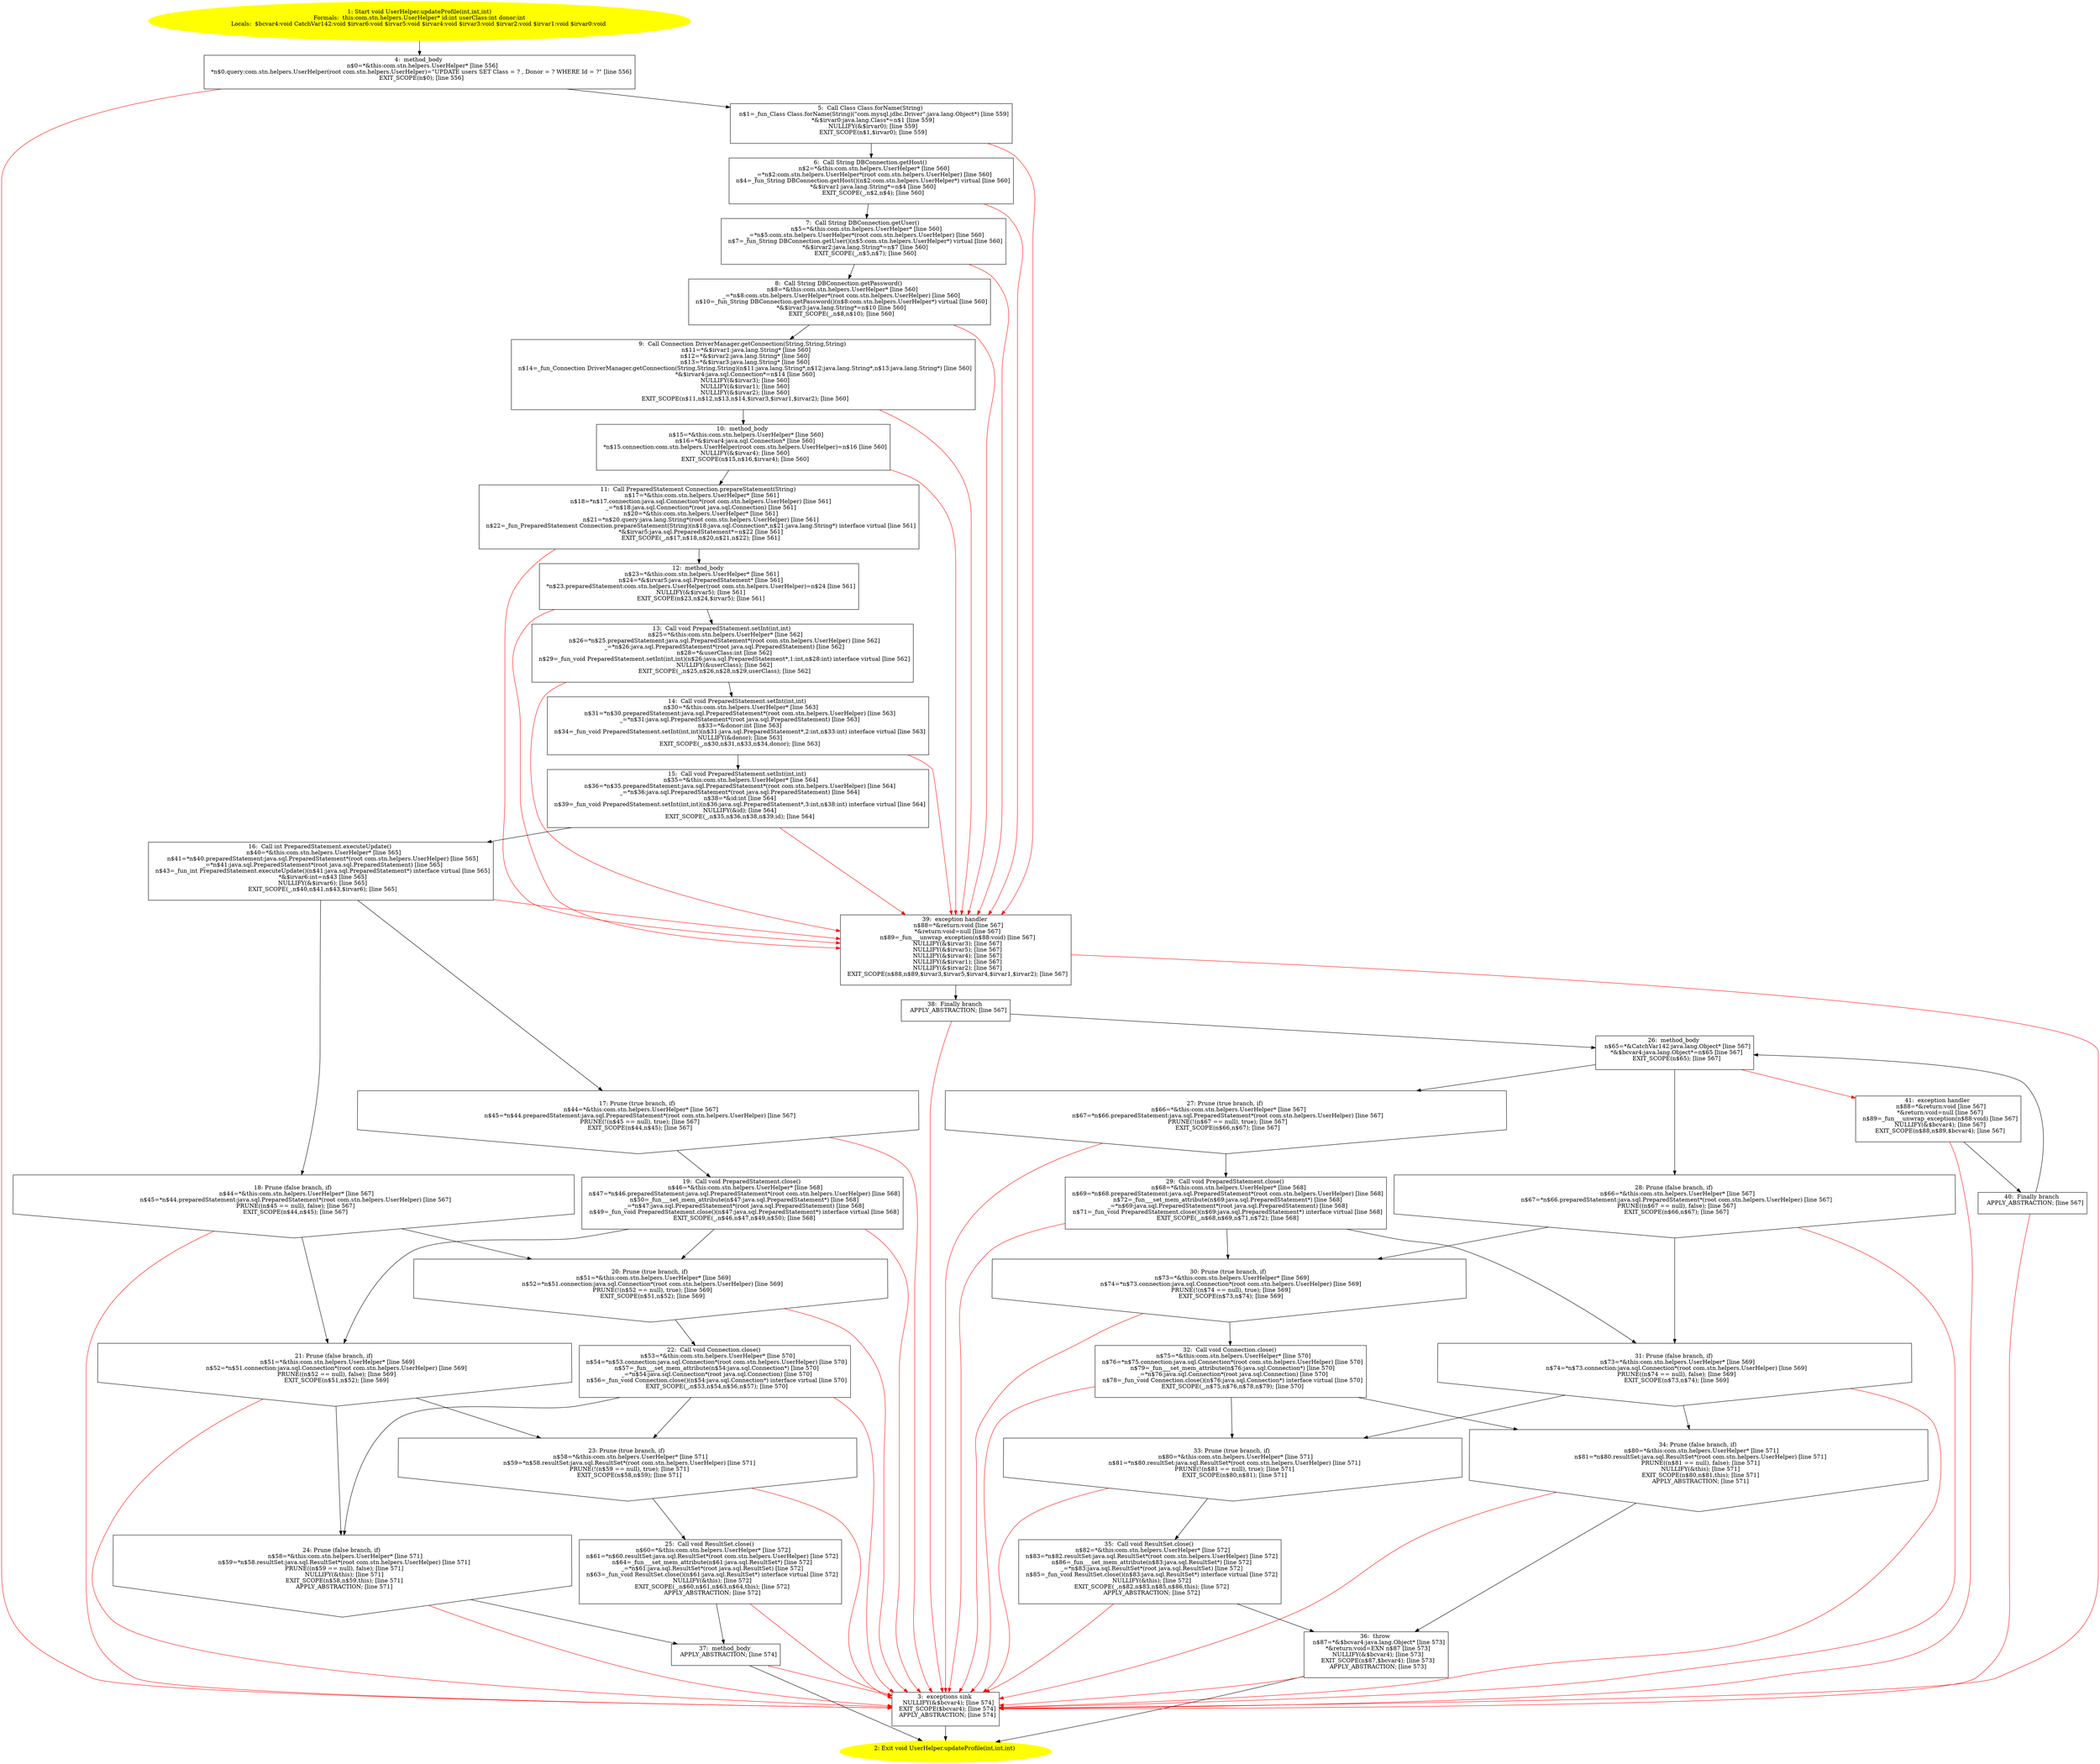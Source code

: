 /* @generated */
digraph cfg {
"com.stn.helpers.UserHelper.updateProfile(int,int,int):void.1fda71013cb4564f7334b3e7dce41ef1_1" [label="1: Start void UserHelper.updateProfile(int,int,int)\nFormals:  this:com.stn.helpers.UserHelper* id:int userClass:int donor:int\nLocals:  $bcvar4:void CatchVar142:void $irvar6:void $irvar5:void $irvar4:void $irvar3:void $irvar2:void $irvar1:void $irvar0:void \n  " color=yellow style=filled]
	

	 "com.stn.helpers.UserHelper.updateProfile(int,int,int):void.1fda71013cb4564f7334b3e7dce41ef1_1" -> "com.stn.helpers.UserHelper.updateProfile(int,int,int):void.1fda71013cb4564f7334b3e7dce41ef1_4" ;
"com.stn.helpers.UserHelper.updateProfile(int,int,int):void.1fda71013cb4564f7334b3e7dce41ef1_2" [label="2: Exit void UserHelper.updateProfile(int,int,int) \n  " color=yellow style=filled]
	

"com.stn.helpers.UserHelper.updateProfile(int,int,int):void.1fda71013cb4564f7334b3e7dce41ef1_3" [label="3:  exceptions sink \n   NULLIFY(&$bcvar4); [line 574]\n  EXIT_SCOPE($bcvar4); [line 574]\n  APPLY_ABSTRACTION; [line 574]\n " shape="box"]
	

	 "com.stn.helpers.UserHelper.updateProfile(int,int,int):void.1fda71013cb4564f7334b3e7dce41ef1_3" -> "com.stn.helpers.UserHelper.updateProfile(int,int,int):void.1fda71013cb4564f7334b3e7dce41ef1_2" ;
"com.stn.helpers.UserHelper.updateProfile(int,int,int):void.1fda71013cb4564f7334b3e7dce41ef1_4" [label="4:  method_body \n   n$0=*&this:com.stn.helpers.UserHelper* [line 556]\n  *n$0.query:com.stn.helpers.UserHelper(root com.stn.helpers.UserHelper)=\"UPDATE users SET Class = ? , Donor = ? WHERE Id = ?\" [line 556]\n  EXIT_SCOPE(n$0); [line 556]\n " shape="box"]
	

	 "com.stn.helpers.UserHelper.updateProfile(int,int,int):void.1fda71013cb4564f7334b3e7dce41ef1_4" -> "com.stn.helpers.UserHelper.updateProfile(int,int,int):void.1fda71013cb4564f7334b3e7dce41ef1_5" ;
	 "com.stn.helpers.UserHelper.updateProfile(int,int,int):void.1fda71013cb4564f7334b3e7dce41ef1_4" -> "com.stn.helpers.UserHelper.updateProfile(int,int,int):void.1fda71013cb4564f7334b3e7dce41ef1_3" [color="red" ];
"com.stn.helpers.UserHelper.updateProfile(int,int,int):void.1fda71013cb4564f7334b3e7dce41ef1_5" [label="5:  Call Class Class.forName(String) \n   n$1=_fun_Class Class.forName(String)(\"com.mysql.jdbc.Driver\":java.lang.Object*) [line 559]\n  *&$irvar0:java.lang.Class*=n$1 [line 559]\n  NULLIFY(&$irvar0); [line 559]\n  EXIT_SCOPE(n$1,$irvar0); [line 559]\n " shape="box"]
	

	 "com.stn.helpers.UserHelper.updateProfile(int,int,int):void.1fda71013cb4564f7334b3e7dce41ef1_5" -> "com.stn.helpers.UserHelper.updateProfile(int,int,int):void.1fda71013cb4564f7334b3e7dce41ef1_6" ;
	 "com.stn.helpers.UserHelper.updateProfile(int,int,int):void.1fda71013cb4564f7334b3e7dce41ef1_5" -> "com.stn.helpers.UserHelper.updateProfile(int,int,int):void.1fda71013cb4564f7334b3e7dce41ef1_39" [color="red" ];
"com.stn.helpers.UserHelper.updateProfile(int,int,int):void.1fda71013cb4564f7334b3e7dce41ef1_6" [label="6:  Call String DBConnection.getHost() \n   n$2=*&this:com.stn.helpers.UserHelper* [line 560]\n  _=*n$2:com.stn.helpers.UserHelper*(root com.stn.helpers.UserHelper) [line 560]\n  n$4=_fun_String DBConnection.getHost()(n$2:com.stn.helpers.UserHelper*) virtual [line 560]\n  *&$irvar1:java.lang.String*=n$4 [line 560]\n  EXIT_SCOPE(_,n$2,n$4); [line 560]\n " shape="box"]
	

	 "com.stn.helpers.UserHelper.updateProfile(int,int,int):void.1fda71013cb4564f7334b3e7dce41ef1_6" -> "com.stn.helpers.UserHelper.updateProfile(int,int,int):void.1fda71013cb4564f7334b3e7dce41ef1_7" ;
	 "com.stn.helpers.UserHelper.updateProfile(int,int,int):void.1fda71013cb4564f7334b3e7dce41ef1_6" -> "com.stn.helpers.UserHelper.updateProfile(int,int,int):void.1fda71013cb4564f7334b3e7dce41ef1_39" [color="red" ];
"com.stn.helpers.UserHelper.updateProfile(int,int,int):void.1fda71013cb4564f7334b3e7dce41ef1_7" [label="7:  Call String DBConnection.getUser() \n   n$5=*&this:com.stn.helpers.UserHelper* [line 560]\n  _=*n$5:com.stn.helpers.UserHelper*(root com.stn.helpers.UserHelper) [line 560]\n  n$7=_fun_String DBConnection.getUser()(n$5:com.stn.helpers.UserHelper*) virtual [line 560]\n  *&$irvar2:java.lang.String*=n$7 [line 560]\n  EXIT_SCOPE(_,n$5,n$7); [line 560]\n " shape="box"]
	

	 "com.stn.helpers.UserHelper.updateProfile(int,int,int):void.1fda71013cb4564f7334b3e7dce41ef1_7" -> "com.stn.helpers.UserHelper.updateProfile(int,int,int):void.1fda71013cb4564f7334b3e7dce41ef1_8" ;
	 "com.stn.helpers.UserHelper.updateProfile(int,int,int):void.1fda71013cb4564f7334b3e7dce41ef1_7" -> "com.stn.helpers.UserHelper.updateProfile(int,int,int):void.1fda71013cb4564f7334b3e7dce41ef1_39" [color="red" ];
"com.stn.helpers.UserHelper.updateProfile(int,int,int):void.1fda71013cb4564f7334b3e7dce41ef1_8" [label="8:  Call String DBConnection.getPassword() \n   n$8=*&this:com.stn.helpers.UserHelper* [line 560]\n  _=*n$8:com.stn.helpers.UserHelper*(root com.stn.helpers.UserHelper) [line 560]\n  n$10=_fun_String DBConnection.getPassword()(n$8:com.stn.helpers.UserHelper*) virtual [line 560]\n  *&$irvar3:java.lang.String*=n$10 [line 560]\n  EXIT_SCOPE(_,n$8,n$10); [line 560]\n " shape="box"]
	

	 "com.stn.helpers.UserHelper.updateProfile(int,int,int):void.1fda71013cb4564f7334b3e7dce41ef1_8" -> "com.stn.helpers.UserHelper.updateProfile(int,int,int):void.1fda71013cb4564f7334b3e7dce41ef1_9" ;
	 "com.stn.helpers.UserHelper.updateProfile(int,int,int):void.1fda71013cb4564f7334b3e7dce41ef1_8" -> "com.stn.helpers.UserHelper.updateProfile(int,int,int):void.1fda71013cb4564f7334b3e7dce41ef1_39" [color="red" ];
"com.stn.helpers.UserHelper.updateProfile(int,int,int):void.1fda71013cb4564f7334b3e7dce41ef1_9" [label="9:  Call Connection DriverManager.getConnection(String,String,String) \n   n$11=*&$irvar1:java.lang.String* [line 560]\n  n$12=*&$irvar2:java.lang.String* [line 560]\n  n$13=*&$irvar3:java.lang.String* [line 560]\n  n$14=_fun_Connection DriverManager.getConnection(String,String,String)(n$11:java.lang.String*,n$12:java.lang.String*,n$13:java.lang.String*) [line 560]\n  *&$irvar4:java.sql.Connection*=n$14 [line 560]\n  NULLIFY(&$irvar3); [line 560]\n  NULLIFY(&$irvar1); [line 560]\n  NULLIFY(&$irvar2); [line 560]\n  EXIT_SCOPE(n$11,n$12,n$13,n$14,$irvar3,$irvar1,$irvar2); [line 560]\n " shape="box"]
	

	 "com.stn.helpers.UserHelper.updateProfile(int,int,int):void.1fda71013cb4564f7334b3e7dce41ef1_9" -> "com.stn.helpers.UserHelper.updateProfile(int,int,int):void.1fda71013cb4564f7334b3e7dce41ef1_10" ;
	 "com.stn.helpers.UserHelper.updateProfile(int,int,int):void.1fda71013cb4564f7334b3e7dce41ef1_9" -> "com.stn.helpers.UserHelper.updateProfile(int,int,int):void.1fda71013cb4564f7334b3e7dce41ef1_39" [color="red" ];
"com.stn.helpers.UserHelper.updateProfile(int,int,int):void.1fda71013cb4564f7334b3e7dce41ef1_10" [label="10:  method_body \n   n$15=*&this:com.stn.helpers.UserHelper* [line 560]\n  n$16=*&$irvar4:java.sql.Connection* [line 560]\n  *n$15.connection:com.stn.helpers.UserHelper(root com.stn.helpers.UserHelper)=n$16 [line 560]\n  NULLIFY(&$irvar4); [line 560]\n  EXIT_SCOPE(n$15,n$16,$irvar4); [line 560]\n " shape="box"]
	

	 "com.stn.helpers.UserHelper.updateProfile(int,int,int):void.1fda71013cb4564f7334b3e7dce41ef1_10" -> "com.stn.helpers.UserHelper.updateProfile(int,int,int):void.1fda71013cb4564f7334b3e7dce41ef1_11" ;
	 "com.stn.helpers.UserHelper.updateProfile(int,int,int):void.1fda71013cb4564f7334b3e7dce41ef1_10" -> "com.stn.helpers.UserHelper.updateProfile(int,int,int):void.1fda71013cb4564f7334b3e7dce41ef1_39" [color="red" ];
"com.stn.helpers.UserHelper.updateProfile(int,int,int):void.1fda71013cb4564f7334b3e7dce41ef1_11" [label="11:  Call PreparedStatement Connection.prepareStatement(String) \n   n$17=*&this:com.stn.helpers.UserHelper* [line 561]\n  n$18=*n$17.connection:java.sql.Connection*(root com.stn.helpers.UserHelper) [line 561]\n  _=*n$18:java.sql.Connection*(root java.sql.Connection) [line 561]\n  n$20=*&this:com.stn.helpers.UserHelper* [line 561]\n  n$21=*n$20.query:java.lang.String*(root com.stn.helpers.UserHelper) [line 561]\n  n$22=_fun_PreparedStatement Connection.prepareStatement(String)(n$18:java.sql.Connection*,n$21:java.lang.String*) interface virtual [line 561]\n  *&$irvar5:java.sql.PreparedStatement*=n$22 [line 561]\n  EXIT_SCOPE(_,n$17,n$18,n$20,n$21,n$22); [line 561]\n " shape="box"]
	

	 "com.stn.helpers.UserHelper.updateProfile(int,int,int):void.1fda71013cb4564f7334b3e7dce41ef1_11" -> "com.stn.helpers.UserHelper.updateProfile(int,int,int):void.1fda71013cb4564f7334b3e7dce41ef1_12" ;
	 "com.stn.helpers.UserHelper.updateProfile(int,int,int):void.1fda71013cb4564f7334b3e7dce41ef1_11" -> "com.stn.helpers.UserHelper.updateProfile(int,int,int):void.1fda71013cb4564f7334b3e7dce41ef1_39" [color="red" ];
"com.stn.helpers.UserHelper.updateProfile(int,int,int):void.1fda71013cb4564f7334b3e7dce41ef1_12" [label="12:  method_body \n   n$23=*&this:com.stn.helpers.UserHelper* [line 561]\n  n$24=*&$irvar5:java.sql.PreparedStatement* [line 561]\n  *n$23.preparedStatement:com.stn.helpers.UserHelper(root com.stn.helpers.UserHelper)=n$24 [line 561]\n  NULLIFY(&$irvar5); [line 561]\n  EXIT_SCOPE(n$23,n$24,$irvar5); [line 561]\n " shape="box"]
	

	 "com.stn.helpers.UserHelper.updateProfile(int,int,int):void.1fda71013cb4564f7334b3e7dce41ef1_12" -> "com.stn.helpers.UserHelper.updateProfile(int,int,int):void.1fda71013cb4564f7334b3e7dce41ef1_13" ;
	 "com.stn.helpers.UserHelper.updateProfile(int,int,int):void.1fda71013cb4564f7334b3e7dce41ef1_12" -> "com.stn.helpers.UserHelper.updateProfile(int,int,int):void.1fda71013cb4564f7334b3e7dce41ef1_39" [color="red" ];
"com.stn.helpers.UserHelper.updateProfile(int,int,int):void.1fda71013cb4564f7334b3e7dce41ef1_13" [label="13:  Call void PreparedStatement.setInt(int,int) \n   n$25=*&this:com.stn.helpers.UserHelper* [line 562]\n  n$26=*n$25.preparedStatement:java.sql.PreparedStatement*(root com.stn.helpers.UserHelper) [line 562]\n  _=*n$26:java.sql.PreparedStatement*(root java.sql.PreparedStatement) [line 562]\n  n$28=*&userClass:int [line 562]\n  n$29=_fun_void PreparedStatement.setInt(int,int)(n$26:java.sql.PreparedStatement*,1:int,n$28:int) interface virtual [line 562]\n  NULLIFY(&userClass); [line 562]\n  EXIT_SCOPE(_,n$25,n$26,n$28,n$29,userClass); [line 562]\n " shape="box"]
	

	 "com.stn.helpers.UserHelper.updateProfile(int,int,int):void.1fda71013cb4564f7334b3e7dce41ef1_13" -> "com.stn.helpers.UserHelper.updateProfile(int,int,int):void.1fda71013cb4564f7334b3e7dce41ef1_14" ;
	 "com.stn.helpers.UserHelper.updateProfile(int,int,int):void.1fda71013cb4564f7334b3e7dce41ef1_13" -> "com.stn.helpers.UserHelper.updateProfile(int,int,int):void.1fda71013cb4564f7334b3e7dce41ef1_39" [color="red" ];
"com.stn.helpers.UserHelper.updateProfile(int,int,int):void.1fda71013cb4564f7334b3e7dce41ef1_14" [label="14:  Call void PreparedStatement.setInt(int,int) \n   n$30=*&this:com.stn.helpers.UserHelper* [line 563]\n  n$31=*n$30.preparedStatement:java.sql.PreparedStatement*(root com.stn.helpers.UserHelper) [line 563]\n  _=*n$31:java.sql.PreparedStatement*(root java.sql.PreparedStatement) [line 563]\n  n$33=*&donor:int [line 563]\n  n$34=_fun_void PreparedStatement.setInt(int,int)(n$31:java.sql.PreparedStatement*,2:int,n$33:int) interface virtual [line 563]\n  NULLIFY(&donor); [line 563]\n  EXIT_SCOPE(_,n$30,n$31,n$33,n$34,donor); [line 563]\n " shape="box"]
	

	 "com.stn.helpers.UserHelper.updateProfile(int,int,int):void.1fda71013cb4564f7334b3e7dce41ef1_14" -> "com.stn.helpers.UserHelper.updateProfile(int,int,int):void.1fda71013cb4564f7334b3e7dce41ef1_15" ;
	 "com.stn.helpers.UserHelper.updateProfile(int,int,int):void.1fda71013cb4564f7334b3e7dce41ef1_14" -> "com.stn.helpers.UserHelper.updateProfile(int,int,int):void.1fda71013cb4564f7334b3e7dce41ef1_39" [color="red" ];
"com.stn.helpers.UserHelper.updateProfile(int,int,int):void.1fda71013cb4564f7334b3e7dce41ef1_15" [label="15:  Call void PreparedStatement.setInt(int,int) \n   n$35=*&this:com.stn.helpers.UserHelper* [line 564]\n  n$36=*n$35.preparedStatement:java.sql.PreparedStatement*(root com.stn.helpers.UserHelper) [line 564]\n  _=*n$36:java.sql.PreparedStatement*(root java.sql.PreparedStatement) [line 564]\n  n$38=*&id:int [line 564]\n  n$39=_fun_void PreparedStatement.setInt(int,int)(n$36:java.sql.PreparedStatement*,3:int,n$38:int) interface virtual [line 564]\n  NULLIFY(&id); [line 564]\n  EXIT_SCOPE(_,n$35,n$36,n$38,n$39,id); [line 564]\n " shape="box"]
	

	 "com.stn.helpers.UserHelper.updateProfile(int,int,int):void.1fda71013cb4564f7334b3e7dce41ef1_15" -> "com.stn.helpers.UserHelper.updateProfile(int,int,int):void.1fda71013cb4564f7334b3e7dce41ef1_16" ;
	 "com.stn.helpers.UserHelper.updateProfile(int,int,int):void.1fda71013cb4564f7334b3e7dce41ef1_15" -> "com.stn.helpers.UserHelper.updateProfile(int,int,int):void.1fda71013cb4564f7334b3e7dce41ef1_39" [color="red" ];
"com.stn.helpers.UserHelper.updateProfile(int,int,int):void.1fda71013cb4564f7334b3e7dce41ef1_16" [label="16:  Call int PreparedStatement.executeUpdate() \n   n$40=*&this:com.stn.helpers.UserHelper* [line 565]\n  n$41=*n$40.preparedStatement:java.sql.PreparedStatement*(root com.stn.helpers.UserHelper) [line 565]\n  _=*n$41:java.sql.PreparedStatement*(root java.sql.PreparedStatement) [line 565]\n  n$43=_fun_int PreparedStatement.executeUpdate()(n$41:java.sql.PreparedStatement*) interface virtual [line 565]\n  *&$irvar6:int=n$43 [line 565]\n  NULLIFY(&$irvar6); [line 565]\n  EXIT_SCOPE(_,n$40,n$41,n$43,$irvar6); [line 565]\n " shape="box"]
	

	 "com.stn.helpers.UserHelper.updateProfile(int,int,int):void.1fda71013cb4564f7334b3e7dce41ef1_16" -> "com.stn.helpers.UserHelper.updateProfile(int,int,int):void.1fda71013cb4564f7334b3e7dce41ef1_17" ;
	 "com.stn.helpers.UserHelper.updateProfile(int,int,int):void.1fda71013cb4564f7334b3e7dce41ef1_16" -> "com.stn.helpers.UserHelper.updateProfile(int,int,int):void.1fda71013cb4564f7334b3e7dce41ef1_18" ;
	 "com.stn.helpers.UserHelper.updateProfile(int,int,int):void.1fda71013cb4564f7334b3e7dce41ef1_16" -> "com.stn.helpers.UserHelper.updateProfile(int,int,int):void.1fda71013cb4564f7334b3e7dce41ef1_39" [color="red" ];
"com.stn.helpers.UserHelper.updateProfile(int,int,int):void.1fda71013cb4564f7334b3e7dce41ef1_17" [label="17: Prune (true branch, if) \n   n$44=*&this:com.stn.helpers.UserHelper* [line 567]\n  n$45=*n$44.preparedStatement:java.sql.PreparedStatement*(root com.stn.helpers.UserHelper) [line 567]\n  PRUNE(!(n$45 == null), true); [line 567]\n  EXIT_SCOPE(n$44,n$45); [line 567]\n " shape="invhouse"]
	

	 "com.stn.helpers.UserHelper.updateProfile(int,int,int):void.1fda71013cb4564f7334b3e7dce41ef1_17" -> "com.stn.helpers.UserHelper.updateProfile(int,int,int):void.1fda71013cb4564f7334b3e7dce41ef1_19" ;
	 "com.stn.helpers.UserHelper.updateProfile(int,int,int):void.1fda71013cb4564f7334b3e7dce41ef1_17" -> "com.stn.helpers.UserHelper.updateProfile(int,int,int):void.1fda71013cb4564f7334b3e7dce41ef1_3" [color="red" ];
"com.stn.helpers.UserHelper.updateProfile(int,int,int):void.1fda71013cb4564f7334b3e7dce41ef1_18" [label="18: Prune (false branch, if) \n   n$44=*&this:com.stn.helpers.UserHelper* [line 567]\n  n$45=*n$44.preparedStatement:java.sql.PreparedStatement*(root com.stn.helpers.UserHelper) [line 567]\n  PRUNE((n$45 == null), false); [line 567]\n  EXIT_SCOPE(n$44,n$45); [line 567]\n " shape="invhouse"]
	

	 "com.stn.helpers.UserHelper.updateProfile(int,int,int):void.1fda71013cb4564f7334b3e7dce41ef1_18" -> "com.stn.helpers.UserHelper.updateProfile(int,int,int):void.1fda71013cb4564f7334b3e7dce41ef1_20" ;
	 "com.stn.helpers.UserHelper.updateProfile(int,int,int):void.1fda71013cb4564f7334b3e7dce41ef1_18" -> "com.stn.helpers.UserHelper.updateProfile(int,int,int):void.1fda71013cb4564f7334b3e7dce41ef1_21" ;
	 "com.stn.helpers.UserHelper.updateProfile(int,int,int):void.1fda71013cb4564f7334b3e7dce41ef1_18" -> "com.stn.helpers.UserHelper.updateProfile(int,int,int):void.1fda71013cb4564f7334b3e7dce41ef1_3" [color="red" ];
"com.stn.helpers.UserHelper.updateProfile(int,int,int):void.1fda71013cb4564f7334b3e7dce41ef1_19" [label="19:  Call void PreparedStatement.close() \n   n$46=*&this:com.stn.helpers.UserHelper* [line 568]\n  n$47=*n$46.preparedStatement:java.sql.PreparedStatement*(root com.stn.helpers.UserHelper) [line 568]\n  n$50=_fun___set_mem_attribute(n$47:java.sql.PreparedStatement*) [line 568]\n  _=*n$47:java.sql.PreparedStatement*(root java.sql.PreparedStatement) [line 568]\n  n$49=_fun_void PreparedStatement.close()(n$47:java.sql.PreparedStatement*) interface virtual [line 568]\n  EXIT_SCOPE(_,n$46,n$47,n$49,n$50); [line 568]\n " shape="box"]
	

	 "com.stn.helpers.UserHelper.updateProfile(int,int,int):void.1fda71013cb4564f7334b3e7dce41ef1_19" -> "com.stn.helpers.UserHelper.updateProfile(int,int,int):void.1fda71013cb4564f7334b3e7dce41ef1_20" ;
	 "com.stn.helpers.UserHelper.updateProfile(int,int,int):void.1fda71013cb4564f7334b3e7dce41ef1_19" -> "com.stn.helpers.UserHelper.updateProfile(int,int,int):void.1fda71013cb4564f7334b3e7dce41ef1_21" ;
	 "com.stn.helpers.UserHelper.updateProfile(int,int,int):void.1fda71013cb4564f7334b3e7dce41ef1_19" -> "com.stn.helpers.UserHelper.updateProfile(int,int,int):void.1fda71013cb4564f7334b3e7dce41ef1_3" [color="red" ];
"com.stn.helpers.UserHelper.updateProfile(int,int,int):void.1fda71013cb4564f7334b3e7dce41ef1_20" [label="20: Prune (true branch, if) \n   n$51=*&this:com.stn.helpers.UserHelper* [line 569]\n  n$52=*n$51.connection:java.sql.Connection*(root com.stn.helpers.UserHelper) [line 569]\n  PRUNE(!(n$52 == null), true); [line 569]\n  EXIT_SCOPE(n$51,n$52); [line 569]\n " shape="invhouse"]
	

	 "com.stn.helpers.UserHelper.updateProfile(int,int,int):void.1fda71013cb4564f7334b3e7dce41ef1_20" -> "com.stn.helpers.UserHelper.updateProfile(int,int,int):void.1fda71013cb4564f7334b3e7dce41ef1_22" ;
	 "com.stn.helpers.UserHelper.updateProfile(int,int,int):void.1fda71013cb4564f7334b3e7dce41ef1_20" -> "com.stn.helpers.UserHelper.updateProfile(int,int,int):void.1fda71013cb4564f7334b3e7dce41ef1_3" [color="red" ];
"com.stn.helpers.UserHelper.updateProfile(int,int,int):void.1fda71013cb4564f7334b3e7dce41ef1_21" [label="21: Prune (false branch, if) \n   n$51=*&this:com.stn.helpers.UserHelper* [line 569]\n  n$52=*n$51.connection:java.sql.Connection*(root com.stn.helpers.UserHelper) [line 569]\n  PRUNE((n$52 == null), false); [line 569]\n  EXIT_SCOPE(n$51,n$52); [line 569]\n " shape="invhouse"]
	

	 "com.stn.helpers.UserHelper.updateProfile(int,int,int):void.1fda71013cb4564f7334b3e7dce41ef1_21" -> "com.stn.helpers.UserHelper.updateProfile(int,int,int):void.1fda71013cb4564f7334b3e7dce41ef1_23" ;
	 "com.stn.helpers.UserHelper.updateProfile(int,int,int):void.1fda71013cb4564f7334b3e7dce41ef1_21" -> "com.stn.helpers.UserHelper.updateProfile(int,int,int):void.1fda71013cb4564f7334b3e7dce41ef1_24" ;
	 "com.stn.helpers.UserHelper.updateProfile(int,int,int):void.1fda71013cb4564f7334b3e7dce41ef1_21" -> "com.stn.helpers.UserHelper.updateProfile(int,int,int):void.1fda71013cb4564f7334b3e7dce41ef1_3" [color="red" ];
"com.stn.helpers.UserHelper.updateProfile(int,int,int):void.1fda71013cb4564f7334b3e7dce41ef1_22" [label="22:  Call void Connection.close() \n   n$53=*&this:com.stn.helpers.UserHelper* [line 570]\n  n$54=*n$53.connection:java.sql.Connection*(root com.stn.helpers.UserHelper) [line 570]\n  n$57=_fun___set_mem_attribute(n$54:java.sql.Connection*) [line 570]\n  _=*n$54:java.sql.Connection*(root java.sql.Connection) [line 570]\n  n$56=_fun_void Connection.close()(n$54:java.sql.Connection*) interface virtual [line 570]\n  EXIT_SCOPE(_,n$53,n$54,n$56,n$57); [line 570]\n " shape="box"]
	

	 "com.stn.helpers.UserHelper.updateProfile(int,int,int):void.1fda71013cb4564f7334b3e7dce41ef1_22" -> "com.stn.helpers.UserHelper.updateProfile(int,int,int):void.1fda71013cb4564f7334b3e7dce41ef1_23" ;
	 "com.stn.helpers.UserHelper.updateProfile(int,int,int):void.1fda71013cb4564f7334b3e7dce41ef1_22" -> "com.stn.helpers.UserHelper.updateProfile(int,int,int):void.1fda71013cb4564f7334b3e7dce41ef1_24" ;
	 "com.stn.helpers.UserHelper.updateProfile(int,int,int):void.1fda71013cb4564f7334b3e7dce41ef1_22" -> "com.stn.helpers.UserHelper.updateProfile(int,int,int):void.1fda71013cb4564f7334b3e7dce41ef1_3" [color="red" ];
"com.stn.helpers.UserHelper.updateProfile(int,int,int):void.1fda71013cb4564f7334b3e7dce41ef1_23" [label="23: Prune (true branch, if) \n   n$58=*&this:com.stn.helpers.UserHelper* [line 571]\n  n$59=*n$58.resultSet:java.sql.ResultSet*(root com.stn.helpers.UserHelper) [line 571]\n  PRUNE(!(n$59 == null), true); [line 571]\n  EXIT_SCOPE(n$58,n$59); [line 571]\n " shape="invhouse"]
	

	 "com.stn.helpers.UserHelper.updateProfile(int,int,int):void.1fda71013cb4564f7334b3e7dce41ef1_23" -> "com.stn.helpers.UserHelper.updateProfile(int,int,int):void.1fda71013cb4564f7334b3e7dce41ef1_25" ;
	 "com.stn.helpers.UserHelper.updateProfile(int,int,int):void.1fda71013cb4564f7334b3e7dce41ef1_23" -> "com.stn.helpers.UserHelper.updateProfile(int,int,int):void.1fda71013cb4564f7334b3e7dce41ef1_3" [color="red" ];
"com.stn.helpers.UserHelper.updateProfile(int,int,int):void.1fda71013cb4564f7334b3e7dce41ef1_24" [label="24: Prune (false branch, if) \n   n$58=*&this:com.stn.helpers.UserHelper* [line 571]\n  n$59=*n$58.resultSet:java.sql.ResultSet*(root com.stn.helpers.UserHelper) [line 571]\n  PRUNE((n$59 == null), false); [line 571]\n  NULLIFY(&this); [line 571]\n  EXIT_SCOPE(n$58,n$59,this); [line 571]\n  APPLY_ABSTRACTION; [line 571]\n " shape="invhouse"]
	

	 "com.stn.helpers.UserHelper.updateProfile(int,int,int):void.1fda71013cb4564f7334b3e7dce41ef1_24" -> "com.stn.helpers.UserHelper.updateProfile(int,int,int):void.1fda71013cb4564f7334b3e7dce41ef1_37" ;
	 "com.stn.helpers.UserHelper.updateProfile(int,int,int):void.1fda71013cb4564f7334b3e7dce41ef1_24" -> "com.stn.helpers.UserHelper.updateProfile(int,int,int):void.1fda71013cb4564f7334b3e7dce41ef1_3" [color="red" ];
"com.stn.helpers.UserHelper.updateProfile(int,int,int):void.1fda71013cb4564f7334b3e7dce41ef1_25" [label="25:  Call void ResultSet.close() \n   n$60=*&this:com.stn.helpers.UserHelper* [line 572]\n  n$61=*n$60.resultSet:java.sql.ResultSet*(root com.stn.helpers.UserHelper) [line 572]\n  n$64=_fun___set_mem_attribute(n$61:java.sql.ResultSet*) [line 572]\n  _=*n$61:java.sql.ResultSet*(root java.sql.ResultSet) [line 572]\n  n$63=_fun_void ResultSet.close()(n$61:java.sql.ResultSet*) interface virtual [line 572]\n  NULLIFY(&this); [line 572]\n  EXIT_SCOPE(_,n$60,n$61,n$63,n$64,this); [line 572]\n  APPLY_ABSTRACTION; [line 572]\n " shape="box"]
	

	 "com.stn.helpers.UserHelper.updateProfile(int,int,int):void.1fda71013cb4564f7334b3e7dce41ef1_25" -> "com.stn.helpers.UserHelper.updateProfile(int,int,int):void.1fda71013cb4564f7334b3e7dce41ef1_37" ;
	 "com.stn.helpers.UserHelper.updateProfile(int,int,int):void.1fda71013cb4564f7334b3e7dce41ef1_25" -> "com.stn.helpers.UserHelper.updateProfile(int,int,int):void.1fda71013cb4564f7334b3e7dce41ef1_3" [color="red" ];
"com.stn.helpers.UserHelper.updateProfile(int,int,int):void.1fda71013cb4564f7334b3e7dce41ef1_26" [label="26:  method_body \n   n$65=*&CatchVar142:java.lang.Object* [line 567]\n  *&$bcvar4:java.lang.Object*=n$65 [line 567]\n  EXIT_SCOPE(n$65); [line 567]\n " shape="box"]
	

	 "com.stn.helpers.UserHelper.updateProfile(int,int,int):void.1fda71013cb4564f7334b3e7dce41ef1_26" -> "com.stn.helpers.UserHelper.updateProfile(int,int,int):void.1fda71013cb4564f7334b3e7dce41ef1_27" ;
	 "com.stn.helpers.UserHelper.updateProfile(int,int,int):void.1fda71013cb4564f7334b3e7dce41ef1_26" -> "com.stn.helpers.UserHelper.updateProfile(int,int,int):void.1fda71013cb4564f7334b3e7dce41ef1_28" ;
	 "com.stn.helpers.UserHelper.updateProfile(int,int,int):void.1fda71013cb4564f7334b3e7dce41ef1_26" -> "com.stn.helpers.UserHelper.updateProfile(int,int,int):void.1fda71013cb4564f7334b3e7dce41ef1_41" [color="red" ];
"com.stn.helpers.UserHelper.updateProfile(int,int,int):void.1fda71013cb4564f7334b3e7dce41ef1_27" [label="27: Prune (true branch, if) \n   n$66=*&this:com.stn.helpers.UserHelper* [line 567]\n  n$67=*n$66.preparedStatement:java.sql.PreparedStatement*(root com.stn.helpers.UserHelper) [line 567]\n  PRUNE(!(n$67 == null), true); [line 567]\n  EXIT_SCOPE(n$66,n$67); [line 567]\n " shape="invhouse"]
	

	 "com.stn.helpers.UserHelper.updateProfile(int,int,int):void.1fda71013cb4564f7334b3e7dce41ef1_27" -> "com.stn.helpers.UserHelper.updateProfile(int,int,int):void.1fda71013cb4564f7334b3e7dce41ef1_29" ;
	 "com.stn.helpers.UserHelper.updateProfile(int,int,int):void.1fda71013cb4564f7334b3e7dce41ef1_27" -> "com.stn.helpers.UserHelper.updateProfile(int,int,int):void.1fda71013cb4564f7334b3e7dce41ef1_3" [color="red" ];
"com.stn.helpers.UserHelper.updateProfile(int,int,int):void.1fda71013cb4564f7334b3e7dce41ef1_28" [label="28: Prune (false branch, if) \n   n$66=*&this:com.stn.helpers.UserHelper* [line 567]\n  n$67=*n$66.preparedStatement:java.sql.PreparedStatement*(root com.stn.helpers.UserHelper) [line 567]\n  PRUNE((n$67 == null), false); [line 567]\n  EXIT_SCOPE(n$66,n$67); [line 567]\n " shape="invhouse"]
	

	 "com.stn.helpers.UserHelper.updateProfile(int,int,int):void.1fda71013cb4564f7334b3e7dce41ef1_28" -> "com.stn.helpers.UserHelper.updateProfile(int,int,int):void.1fda71013cb4564f7334b3e7dce41ef1_30" ;
	 "com.stn.helpers.UserHelper.updateProfile(int,int,int):void.1fda71013cb4564f7334b3e7dce41ef1_28" -> "com.stn.helpers.UserHelper.updateProfile(int,int,int):void.1fda71013cb4564f7334b3e7dce41ef1_31" ;
	 "com.stn.helpers.UserHelper.updateProfile(int,int,int):void.1fda71013cb4564f7334b3e7dce41ef1_28" -> "com.stn.helpers.UserHelper.updateProfile(int,int,int):void.1fda71013cb4564f7334b3e7dce41ef1_3" [color="red" ];
"com.stn.helpers.UserHelper.updateProfile(int,int,int):void.1fda71013cb4564f7334b3e7dce41ef1_29" [label="29:  Call void PreparedStatement.close() \n   n$68=*&this:com.stn.helpers.UserHelper* [line 568]\n  n$69=*n$68.preparedStatement:java.sql.PreparedStatement*(root com.stn.helpers.UserHelper) [line 568]\n  n$72=_fun___set_mem_attribute(n$69:java.sql.PreparedStatement*) [line 568]\n  _=*n$69:java.sql.PreparedStatement*(root java.sql.PreparedStatement) [line 568]\n  n$71=_fun_void PreparedStatement.close()(n$69:java.sql.PreparedStatement*) interface virtual [line 568]\n  EXIT_SCOPE(_,n$68,n$69,n$71,n$72); [line 568]\n " shape="box"]
	

	 "com.stn.helpers.UserHelper.updateProfile(int,int,int):void.1fda71013cb4564f7334b3e7dce41ef1_29" -> "com.stn.helpers.UserHelper.updateProfile(int,int,int):void.1fda71013cb4564f7334b3e7dce41ef1_30" ;
	 "com.stn.helpers.UserHelper.updateProfile(int,int,int):void.1fda71013cb4564f7334b3e7dce41ef1_29" -> "com.stn.helpers.UserHelper.updateProfile(int,int,int):void.1fda71013cb4564f7334b3e7dce41ef1_31" ;
	 "com.stn.helpers.UserHelper.updateProfile(int,int,int):void.1fda71013cb4564f7334b3e7dce41ef1_29" -> "com.stn.helpers.UserHelper.updateProfile(int,int,int):void.1fda71013cb4564f7334b3e7dce41ef1_3" [color="red" ];
"com.stn.helpers.UserHelper.updateProfile(int,int,int):void.1fda71013cb4564f7334b3e7dce41ef1_30" [label="30: Prune (true branch, if) \n   n$73=*&this:com.stn.helpers.UserHelper* [line 569]\n  n$74=*n$73.connection:java.sql.Connection*(root com.stn.helpers.UserHelper) [line 569]\n  PRUNE(!(n$74 == null), true); [line 569]\n  EXIT_SCOPE(n$73,n$74); [line 569]\n " shape="invhouse"]
	

	 "com.stn.helpers.UserHelper.updateProfile(int,int,int):void.1fda71013cb4564f7334b3e7dce41ef1_30" -> "com.stn.helpers.UserHelper.updateProfile(int,int,int):void.1fda71013cb4564f7334b3e7dce41ef1_32" ;
	 "com.stn.helpers.UserHelper.updateProfile(int,int,int):void.1fda71013cb4564f7334b3e7dce41ef1_30" -> "com.stn.helpers.UserHelper.updateProfile(int,int,int):void.1fda71013cb4564f7334b3e7dce41ef1_3" [color="red" ];
"com.stn.helpers.UserHelper.updateProfile(int,int,int):void.1fda71013cb4564f7334b3e7dce41ef1_31" [label="31: Prune (false branch, if) \n   n$73=*&this:com.stn.helpers.UserHelper* [line 569]\n  n$74=*n$73.connection:java.sql.Connection*(root com.stn.helpers.UserHelper) [line 569]\n  PRUNE((n$74 == null), false); [line 569]\n  EXIT_SCOPE(n$73,n$74); [line 569]\n " shape="invhouse"]
	

	 "com.stn.helpers.UserHelper.updateProfile(int,int,int):void.1fda71013cb4564f7334b3e7dce41ef1_31" -> "com.stn.helpers.UserHelper.updateProfile(int,int,int):void.1fda71013cb4564f7334b3e7dce41ef1_33" ;
	 "com.stn.helpers.UserHelper.updateProfile(int,int,int):void.1fda71013cb4564f7334b3e7dce41ef1_31" -> "com.stn.helpers.UserHelper.updateProfile(int,int,int):void.1fda71013cb4564f7334b3e7dce41ef1_34" ;
	 "com.stn.helpers.UserHelper.updateProfile(int,int,int):void.1fda71013cb4564f7334b3e7dce41ef1_31" -> "com.stn.helpers.UserHelper.updateProfile(int,int,int):void.1fda71013cb4564f7334b3e7dce41ef1_3" [color="red" ];
"com.stn.helpers.UserHelper.updateProfile(int,int,int):void.1fda71013cb4564f7334b3e7dce41ef1_32" [label="32:  Call void Connection.close() \n   n$75=*&this:com.stn.helpers.UserHelper* [line 570]\n  n$76=*n$75.connection:java.sql.Connection*(root com.stn.helpers.UserHelper) [line 570]\n  n$79=_fun___set_mem_attribute(n$76:java.sql.Connection*) [line 570]\n  _=*n$76:java.sql.Connection*(root java.sql.Connection) [line 570]\n  n$78=_fun_void Connection.close()(n$76:java.sql.Connection*) interface virtual [line 570]\n  EXIT_SCOPE(_,n$75,n$76,n$78,n$79); [line 570]\n " shape="box"]
	

	 "com.stn.helpers.UserHelper.updateProfile(int,int,int):void.1fda71013cb4564f7334b3e7dce41ef1_32" -> "com.stn.helpers.UserHelper.updateProfile(int,int,int):void.1fda71013cb4564f7334b3e7dce41ef1_33" ;
	 "com.stn.helpers.UserHelper.updateProfile(int,int,int):void.1fda71013cb4564f7334b3e7dce41ef1_32" -> "com.stn.helpers.UserHelper.updateProfile(int,int,int):void.1fda71013cb4564f7334b3e7dce41ef1_34" ;
	 "com.stn.helpers.UserHelper.updateProfile(int,int,int):void.1fda71013cb4564f7334b3e7dce41ef1_32" -> "com.stn.helpers.UserHelper.updateProfile(int,int,int):void.1fda71013cb4564f7334b3e7dce41ef1_3" [color="red" ];
"com.stn.helpers.UserHelper.updateProfile(int,int,int):void.1fda71013cb4564f7334b3e7dce41ef1_33" [label="33: Prune (true branch, if) \n   n$80=*&this:com.stn.helpers.UserHelper* [line 571]\n  n$81=*n$80.resultSet:java.sql.ResultSet*(root com.stn.helpers.UserHelper) [line 571]\n  PRUNE(!(n$81 == null), true); [line 571]\n  EXIT_SCOPE(n$80,n$81); [line 571]\n " shape="invhouse"]
	

	 "com.stn.helpers.UserHelper.updateProfile(int,int,int):void.1fda71013cb4564f7334b3e7dce41ef1_33" -> "com.stn.helpers.UserHelper.updateProfile(int,int,int):void.1fda71013cb4564f7334b3e7dce41ef1_35" ;
	 "com.stn.helpers.UserHelper.updateProfile(int,int,int):void.1fda71013cb4564f7334b3e7dce41ef1_33" -> "com.stn.helpers.UserHelper.updateProfile(int,int,int):void.1fda71013cb4564f7334b3e7dce41ef1_3" [color="red" ];
"com.stn.helpers.UserHelper.updateProfile(int,int,int):void.1fda71013cb4564f7334b3e7dce41ef1_34" [label="34: Prune (false branch, if) \n   n$80=*&this:com.stn.helpers.UserHelper* [line 571]\n  n$81=*n$80.resultSet:java.sql.ResultSet*(root com.stn.helpers.UserHelper) [line 571]\n  PRUNE((n$81 == null), false); [line 571]\n  NULLIFY(&this); [line 571]\n  EXIT_SCOPE(n$80,n$81,this); [line 571]\n  APPLY_ABSTRACTION; [line 571]\n " shape="invhouse"]
	

	 "com.stn.helpers.UserHelper.updateProfile(int,int,int):void.1fda71013cb4564f7334b3e7dce41ef1_34" -> "com.stn.helpers.UserHelper.updateProfile(int,int,int):void.1fda71013cb4564f7334b3e7dce41ef1_36" ;
	 "com.stn.helpers.UserHelper.updateProfile(int,int,int):void.1fda71013cb4564f7334b3e7dce41ef1_34" -> "com.stn.helpers.UserHelper.updateProfile(int,int,int):void.1fda71013cb4564f7334b3e7dce41ef1_3" [color="red" ];
"com.stn.helpers.UserHelper.updateProfile(int,int,int):void.1fda71013cb4564f7334b3e7dce41ef1_35" [label="35:  Call void ResultSet.close() \n   n$82=*&this:com.stn.helpers.UserHelper* [line 572]\n  n$83=*n$82.resultSet:java.sql.ResultSet*(root com.stn.helpers.UserHelper) [line 572]\n  n$86=_fun___set_mem_attribute(n$83:java.sql.ResultSet*) [line 572]\n  _=*n$83:java.sql.ResultSet*(root java.sql.ResultSet) [line 572]\n  n$85=_fun_void ResultSet.close()(n$83:java.sql.ResultSet*) interface virtual [line 572]\n  NULLIFY(&this); [line 572]\n  EXIT_SCOPE(_,n$82,n$83,n$85,n$86,this); [line 572]\n  APPLY_ABSTRACTION; [line 572]\n " shape="box"]
	

	 "com.stn.helpers.UserHelper.updateProfile(int,int,int):void.1fda71013cb4564f7334b3e7dce41ef1_35" -> "com.stn.helpers.UserHelper.updateProfile(int,int,int):void.1fda71013cb4564f7334b3e7dce41ef1_36" ;
	 "com.stn.helpers.UserHelper.updateProfile(int,int,int):void.1fda71013cb4564f7334b3e7dce41ef1_35" -> "com.stn.helpers.UserHelper.updateProfile(int,int,int):void.1fda71013cb4564f7334b3e7dce41ef1_3" [color="red" ];
"com.stn.helpers.UserHelper.updateProfile(int,int,int):void.1fda71013cb4564f7334b3e7dce41ef1_36" [label="36:  throw \n   n$87=*&$bcvar4:java.lang.Object* [line 573]\n  *&return:void=EXN n$87 [line 573]\n  NULLIFY(&$bcvar4); [line 573]\n  EXIT_SCOPE(n$87,$bcvar4); [line 573]\n  APPLY_ABSTRACTION; [line 573]\n " shape="box"]
	

	 "com.stn.helpers.UserHelper.updateProfile(int,int,int):void.1fda71013cb4564f7334b3e7dce41ef1_36" -> "com.stn.helpers.UserHelper.updateProfile(int,int,int):void.1fda71013cb4564f7334b3e7dce41ef1_2" ;
	 "com.stn.helpers.UserHelper.updateProfile(int,int,int):void.1fda71013cb4564f7334b3e7dce41ef1_36" -> "com.stn.helpers.UserHelper.updateProfile(int,int,int):void.1fda71013cb4564f7334b3e7dce41ef1_3" [color="red" ];
"com.stn.helpers.UserHelper.updateProfile(int,int,int):void.1fda71013cb4564f7334b3e7dce41ef1_37" [label="37:  method_body \n   APPLY_ABSTRACTION; [line 574]\n " shape="box"]
	

	 "com.stn.helpers.UserHelper.updateProfile(int,int,int):void.1fda71013cb4564f7334b3e7dce41ef1_37" -> "com.stn.helpers.UserHelper.updateProfile(int,int,int):void.1fda71013cb4564f7334b3e7dce41ef1_2" ;
	 "com.stn.helpers.UserHelper.updateProfile(int,int,int):void.1fda71013cb4564f7334b3e7dce41ef1_37" -> "com.stn.helpers.UserHelper.updateProfile(int,int,int):void.1fda71013cb4564f7334b3e7dce41ef1_3" [color="red" ];
"com.stn.helpers.UserHelper.updateProfile(int,int,int):void.1fda71013cb4564f7334b3e7dce41ef1_38" [label="38:  Finally branch \n   APPLY_ABSTRACTION; [line 567]\n " shape="box"]
	

	 "com.stn.helpers.UserHelper.updateProfile(int,int,int):void.1fda71013cb4564f7334b3e7dce41ef1_38" -> "com.stn.helpers.UserHelper.updateProfile(int,int,int):void.1fda71013cb4564f7334b3e7dce41ef1_26" ;
	 "com.stn.helpers.UserHelper.updateProfile(int,int,int):void.1fda71013cb4564f7334b3e7dce41ef1_38" -> "com.stn.helpers.UserHelper.updateProfile(int,int,int):void.1fda71013cb4564f7334b3e7dce41ef1_3" [color="red" ];
"com.stn.helpers.UserHelper.updateProfile(int,int,int):void.1fda71013cb4564f7334b3e7dce41ef1_39" [label="39:  exception handler \n   n$88=*&return:void [line 567]\n  *&return:void=null [line 567]\n  n$89=_fun___unwrap_exception(n$88:void) [line 567]\n  NULLIFY(&$irvar3); [line 567]\n  NULLIFY(&$irvar5); [line 567]\n  NULLIFY(&$irvar4); [line 567]\n  NULLIFY(&$irvar1); [line 567]\n  NULLIFY(&$irvar2); [line 567]\n  EXIT_SCOPE(n$88,n$89,$irvar3,$irvar5,$irvar4,$irvar1,$irvar2); [line 567]\n " shape="box"]
	

	 "com.stn.helpers.UserHelper.updateProfile(int,int,int):void.1fda71013cb4564f7334b3e7dce41ef1_39" -> "com.stn.helpers.UserHelper.updateProfile(int,int,int):void.1fda71013cb4564f7334b3e7dce41ef1_38" ;
	 "com.stn.helpers.UserHelper.updateProfile(int,int,int):void.1fda71013cb4564f7334b3e7dce41ef1_39" -> "com.stn.helpers.UserHelper.updateProfile(int,int,int):void.1fda71013cb4564f7334b3e7dce41ef1_3" [color="red" ];
"com.stn.helpers.UserHelper.updateProfile(int,int,int):void.1fda71013cb4564f7334b3e7dce41ef1_40" [label="40:  Finally branch \n   APPLY_ABSTRACTION; [line 567]\n " shape="box"]
	

	 "com.stn.helpers.UserHelper.updateProfile(int,int,int):void.1fda71013cb4564f7334b3e7dce41ef1_40" -> "com.stn.helpers.UserHelper.updateProfile(int,int,int):void.1fda71013cb4564f7334b3e7dce41ef1_26" ;
	 "com.stn.helpers.UserHelper.updateProfile(int,int,int):void.1fda71013cb4564f7334b3e7dce41ef1_40" -> "com.stn.helpers.UserHelper.updateProfile(int,int,int):void.1fda71013cb4564f7334b3e7dce41ef1_3" [color="red" ];
"com.stn.helpers.UserHelper.updateProfile(int,int,int):void.1fda71013cb4564f7334b3e7dce41ef1_41" [label="41:  exception handler \n   n$88=*&return:void [line 567]\n  *&return:void=null [line 567]\n  n$89=_fun___unwrap_exception(n$88:void) [line 567]\n  NULLIFY(&$bcvar4); [line 567]\n  EXIT_SCOPE(n$88,n$89,$bcvar4); [line 567]\n " shape="box"]
	

	 "com.stn.helpers.UserHelper.updateProfile(int,int,int):void.1fda71013cb4564f7334b3e7dce41ef1_41" -> "com.stn.helpers.UserHelper.updateProfile(int,int,int):void.1fda71013cb4564f7334b3e7dce41ef1_40" ;
	 "com.stn.helpers.UserHelper.updateProfile(int,int,int):void.1fda71013cb4564f7334b3e7dce41ef1_41" -> "com.stn.helpers.UserHelper.updateProfile(int,int,int):void.1fda71013cb4564f7334b3e7dce41ef1_3" [color="red" ];
}
